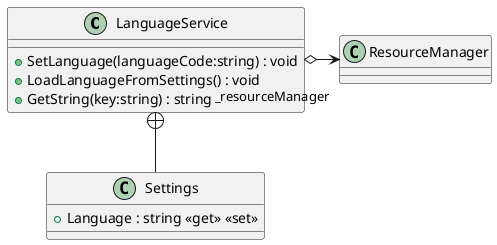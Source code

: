 @startuml
class LanguageService {
    + SetLanguage(languageCode:string) : void
    + LoadLanguageFromSettings() : void
    + GetString(key:string) : string
}
class Settings {
    + Language : string <<get>> <<set>>
}
LanguageService o-> "_resourceManager" ResourceManager
LanguageService +-- Settings
@enduml
